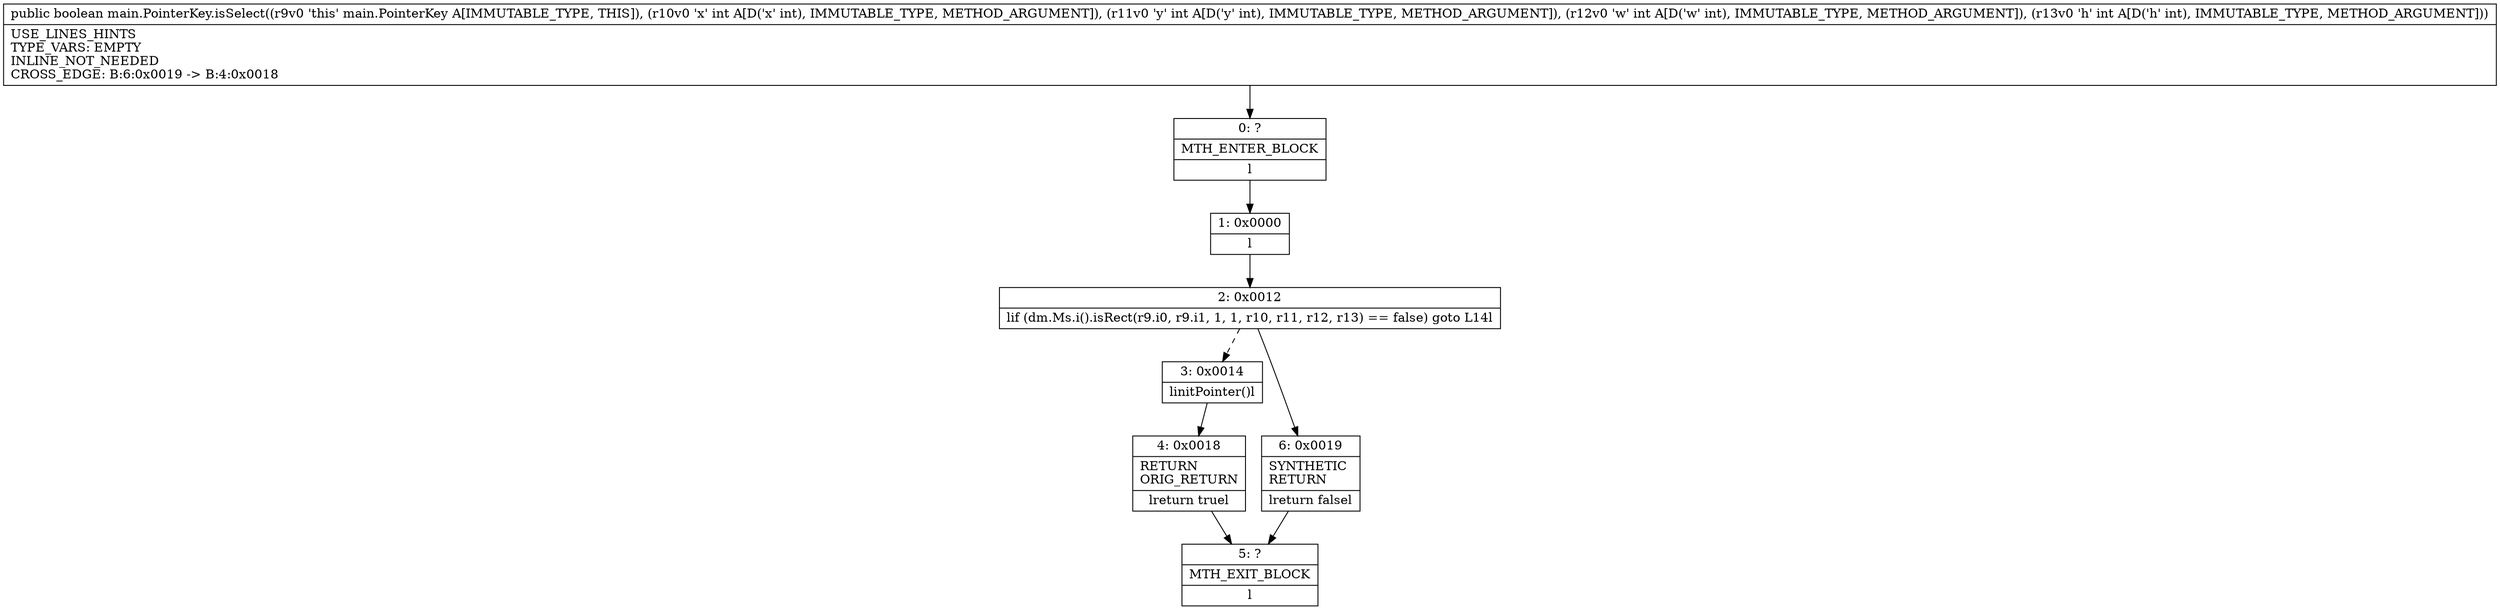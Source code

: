 digraph "CFG formain.PointerKey.isSelect(IIII)Z" {
Node_0 [shape=record,label="{0\:\ ?|MTH_ENTER_BLOCK\l|l}"];
Node_1 [shape=record,label="{1\:\ 0x0000|l}"];
Node_2 [shape=record,label="{2\:\ 0x0012|lif (dm.Ms.i().isRect(r9.i0, r9.i1, 1, 1, r10, r11, r12, r13) == false) goto L14l}"];
Node_3 [shape=record,label="{3\:\ 0x0014|linitPointer()l}"];
Node_4 [shape=record,label="{4\:\ 0x0018|RETURN\lORIG_RETURN\l|lreturn truel}"];
Node_5 [shape=record,label="{5\:\ ?|MTH_EXIT_BLOCK\l|l}"];
Node_6 [shape=record,label="{6\:\ 0x0019|SYNTHETIC\lRETURN\l|lreturn falsel}"];
MethodNode[shape=record,label="{public boolean main.PointerKey.isSelect((r9v0 'this' main.PointerKey A[IMMUTABLE_TYPE, THIS]), (r10v0 'x' int A[D('x' int), IMMUTABLE_TYPE, METHOD_ARGUMENT]), (r11v0 'y' int A[D('y' int), IMMUTABLE_TYPE, METHOD_ARGUMENT]), (r12v0 'w' int A[D('w' int), IMMUTABLE_TYPE, METHOD_ARGUMENT]), (r13v0 'h' int A[D('h' int), IMMUTABLE_TYPE, METHOD_ARGUMENT]))  | USE_LINES_HINTS\lTYPE_VARS: EMPTY\lINLINE_NOT_NEEDED\lCROSS_EDGE: B:6:0x0019 \-\> B:4:0x0018\l}"];
MethodNode -> Node_0;
Node_0 -> Node_1;
Node_1 -> Node_2;
Node_2 -> Node_3[style=dashed];
Node_2 -> Node_6;
Node_3 -> Node_4;
Node_4 -> Node_5;
Node_6 -> Node_5;
}

